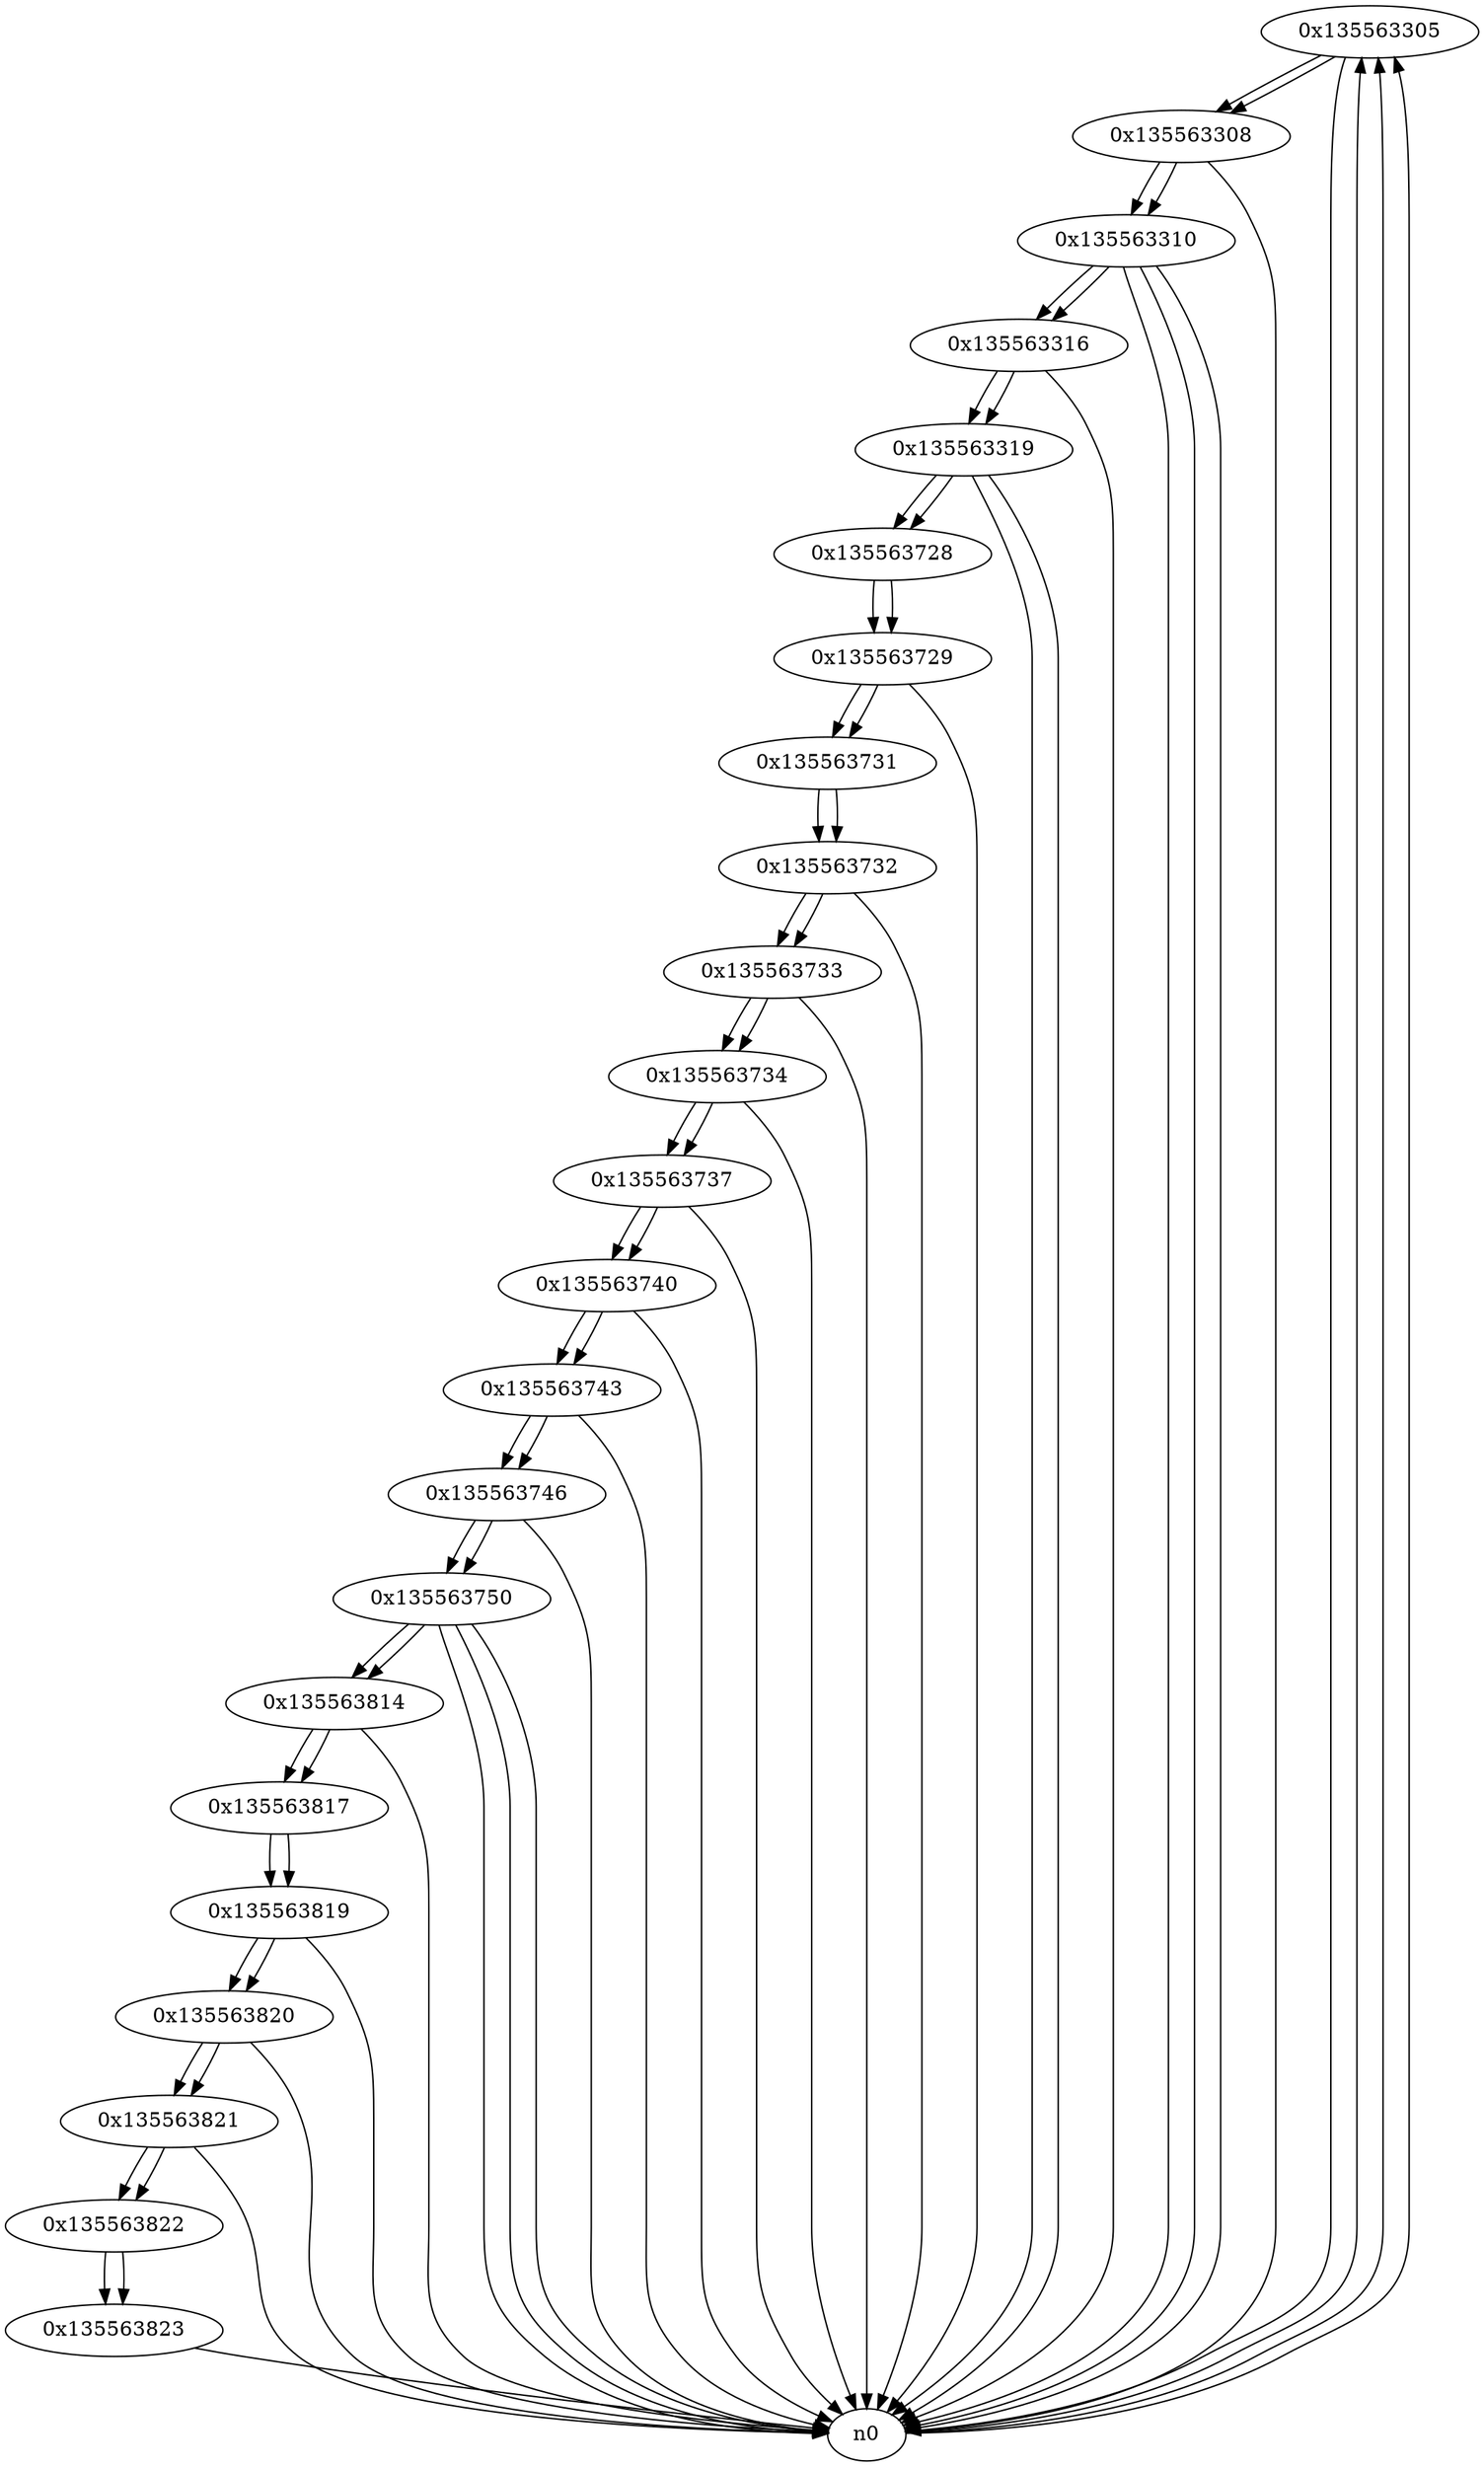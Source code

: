 digraph G{
/* nodes */
  n1 [label="0x135563305"]
  n2 [label="0x135563308"]
  n3 [label="0x135563310"]
  n4 [label="0x135563316"]
  n5 [label="0x135563319"]
  n6 [label="0x135563728"]
  n7 [label="0x135563729"]
  n8 [label="0x135563731"]
  n9 [label="0x135563732"]
  n10 [label="0x135563733"]
  n11 [label="0x135563734"]
  n12 [label="0x135563737"]
  n13 [label="0x135563740"]
  n14 [label="0x135563743"]
  n15 [label="0x135563746"]
  n16 [label="0x135563750"]
  n17 [label="0x135563814"]
  n18 [label="0x135563817"]
  n19 [label="0x135563819"]
  n20 [label="0x135563820"]
  n21 [label="0x135563821"]
  n22 [label="0x135563822"]
  n23 [label="0x135563823"]
/* edges */
n1 -> n2;
n1 -> n0;
n0 -> n1;
n0 -> n1;
n0 -> n1;
n2 -> n3;
n2 -> n0;
n1 -> n2;
n3 -> n0;
n3 -> n4;
n3 -> n0;
n3 -> n0;
n2 -> n3;
n4 -> n5;
n4 -> n0;
n3 -> n4;
n5 -> n6;
n5 -> n0;
n5 -> n0;
n4 -> n5;
n6 -> n7;
n5 -> n6;
n7 -> n8;
n7 -> n0;
n6 -> n7;
n8 -> n9;
n7 -> n8;
n9 -> n10;
n9 -> n0;
n8 -> n9;
n10 -> n11;
n10 -> n0;
n9 -> n10;
n11 -> n12;
n11 -> n0;
n10 -> n11;
n12 -> n13;
n12 -> n0;
n11 -> n12;
n13 -> n14;
n13 -> n0;
n12 -> n13;
n14 -> n15;
n14 -> n0;
n13 -> n14;
n15 -> n16;
n15 -> n0;
n14 -> n15;
n16 -> n17;
n16 -> n0;
n16 -> n0;
n16 -> n0;
n15 -> n16;
n17 -> n18;
n17 -> n0;
n16 -> n17;
n18 -> n19;
n17 -> n18;
n19 -> n20;
n19 -> n0;
n18 -> n19;
n20 -> n21;
n20 -> n0;
n19 -> n20;
n21 -> n22;
n21 -> n0;
n20 -> n21;
n22 -> n23;
n21 -> n22;
n23 -> n0;
n22 -> n23;
}
